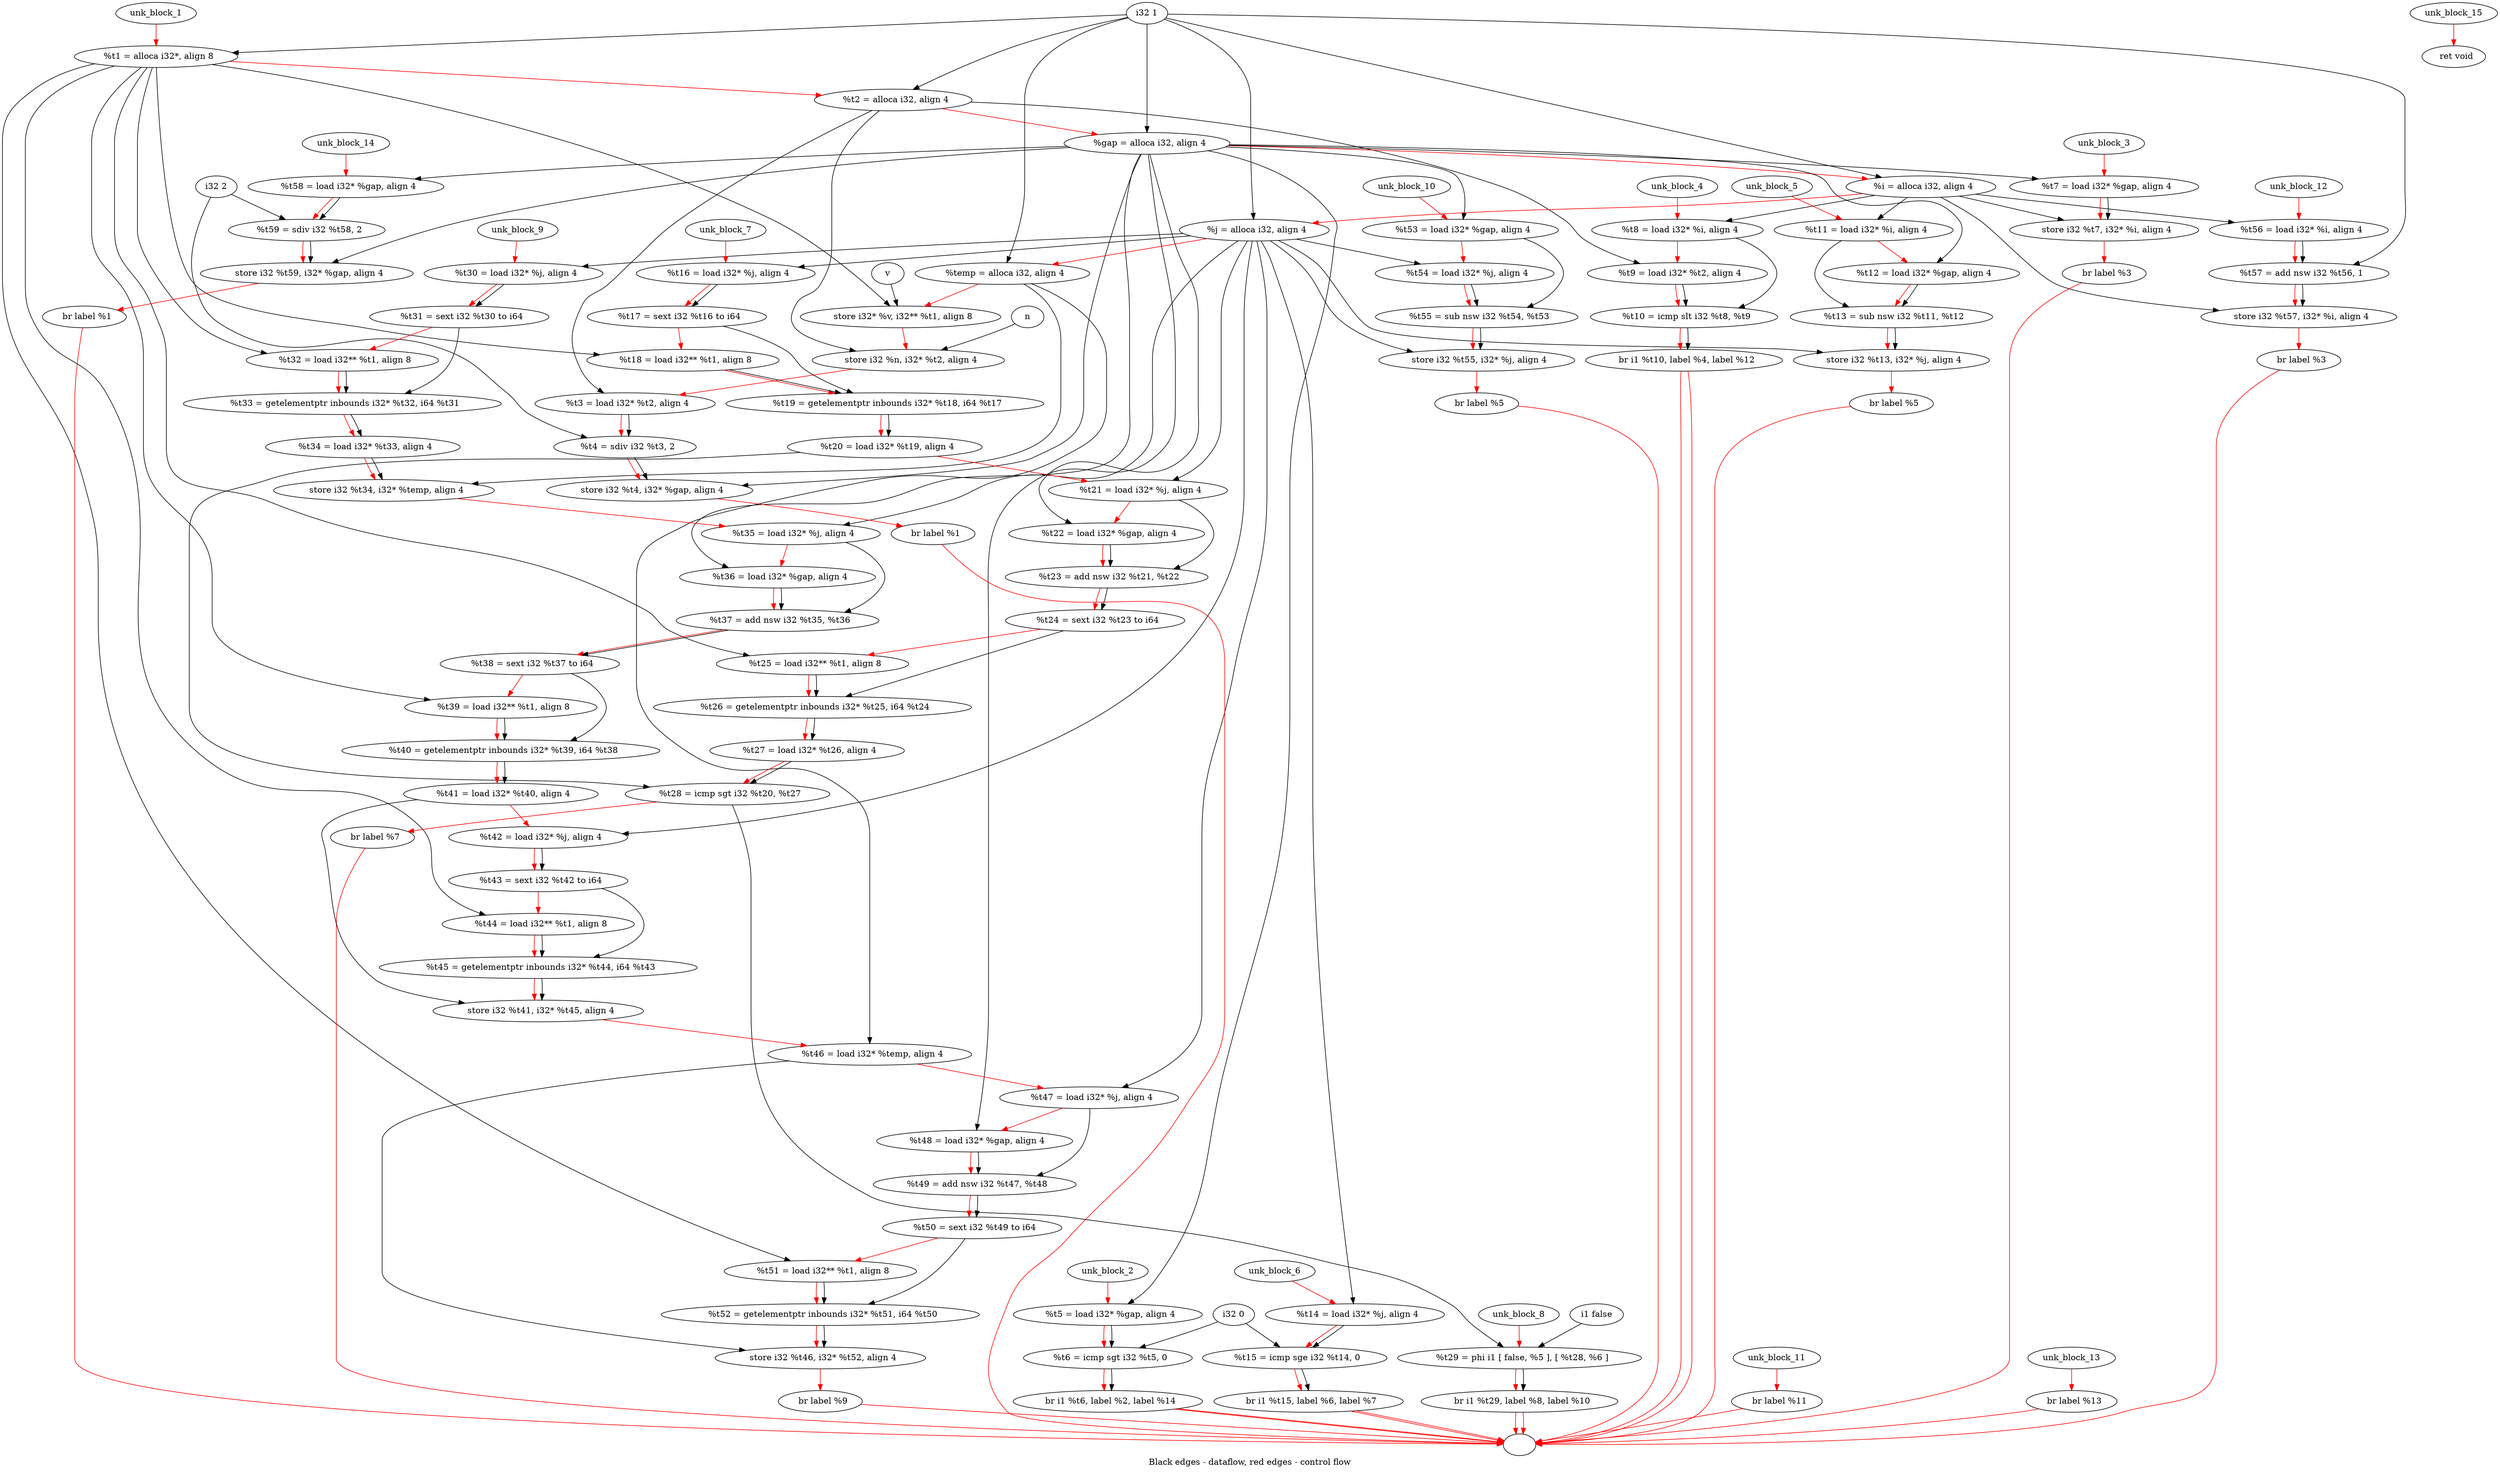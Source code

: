 digraph G {
compound=true
label="Black edges - dataflow, red edges - control flow"
"t1" [label="  %t1 = alloca i32*, align 8"]
"t2" [label="  %t2 = alloca i32, align 4"]
"gap" [label="  %gap = alloca i32, align 4"]
"i" [label="  %i = alloca i32, align 4"]
"j" [label="  %j = alloca i32, align 4"]
"temp" [label="  %temp = alloca i32, align 4"]
"_1" [label="  store i32* %v, i32** %t1, align 8"]
"_2" [label="  store i32 %n, i32* %t2, align 4"]
"t3" [label="  %t3 = load i32* %t2, align 4"]
"t4" [label="  %t4 = sdiv i32 %t3, 2"]
"_3" [label="  store i32 %t4, i32* %gap, align 4"]
"_4" [label="  br label %1"]
"unk_block_1" -> "t1"[color=red]
"i32 1" -> "t1"
"t1" -> "t2"[color=red weight=2]
"i32 1" -> "t2"
"t2" -> "gap"[color=red weight=2]
"i32 1" -> "gap"
"gap" -> "i"[color=red weight=2]
"i32 1" -> "i"
"i" -> "j"[color=red weight=2]
"i32 1" -> "j"
"j" -> "temp"[color=red weight=2]
"i32 1" -> "temp"
"temp" -> "_1"[color=red weight=2]
"v" -> "_1"
"t1" -> "_1"
"_1" -> "_2"[color=red weight=2]
"n" -> "_2"
"t2" -> "_2"
"_2" -> "t3"[color=red weight=2]
"t2" -> "t3"
"t3" -> "t4"[color=red weight=2]
"t3" -> "t4"
"i32 2" -> "t4"
"t4" -> "_3"[color=red weight=2]
"t4" -> "_3"
"gap" -> "_3"
"_3" -> "_4"[color=red weight=2]
"_4" -> ""[color=red]

"t5" [label="  %t5 = load i32* %gap, align 4"]
"t6" [label="  %t6 = icmp sgt i32 %t5, 0"]
"_5" [label="  br i1 %t6, label %2, label %14"]
"unk_block_2" -> "t5"[color=red]
"gap" -> "t5"
"t5" -> "t6"[color=red weight=2]
"t5" -> "t6"
"i32 0" -> "t6"
"t6" -> "_5"[color=red weight=2]
"t6" -> "_5"
"_5" -> ""[color=red]
"_5" -> ""[color=red]

"t7" [label="  %t7 = load i32* %gap, align 4"]
"_6" [label="  store i32 %t7, i32* %i, align 4"]
"_7" [label="  br label %3"]
"unk_block_3" -> "t7"[color=red]
"gap" -> "t7"
"t7" -> "_6"[color=red weight=2]
"t7" -> "_6"
"i" -> "_6"
"_6" -> "_7"[color=red weight=2]
"_7" -> ""[color=red]

"t8" [label="  %t8 = load i32* %i, align 4"]
"t9" [label="  %t9 = load i32* %t2, align 4"]
"t10" [label="  %t10 = icmp slt i32 %t8, %t9"]
"_8" [label="  br i1 %t10, label %4, label %12"]
"unk_block_4" -> "t8"[color=red]
"i" -> "t8"
"t8" -> "t9"[color=red weight=2]
"t2" -> "t9"
"t9" -> "t10"[color=red weight=2]
"t8" -> "t10"
"t9" -> "t10"
"t10" -> "_8"[color=red weight=2]
"t10" -> "_8"
"_8" -> ""[color=red]
"_8" -> ""[color=red]

"t11" [label="  %t11 = load i32* %i, align 4"]
"t12" [label="  %t12 = load i32* %gap, align 4"]
"t13" [label="  %t13 = sub nsw i32 %t11, %t12"]
"_9" [label="  store i32 %t13, i32* %j, align 4"]
"_10" [label="  br label %5"]
"unk_block_5" -> "t11"[color=red]
"i" -> "t11"
"t11" -> "t12"[color=red weight=2]
"gap" -> "t12"
"t12" -> "t13"[color=red weight=2]
"t11" -> "t13"
"t12" -> "t13"
"t13" -> "_9"[color=red weight=2]
"t13" -> "_9"
"j" -> "_9"
"_9" -> "_10"[color=red weight=2]
"_10" -> ""[color=red]

"t14" [label="  %t14 = load i32* %j, align 4"]
"t15" [label="  %t15 = icmp sge i32 %t14, 0"]
"_11" [label="  br i1 %t15, label %6, label %7"]
"unk_block_6" -> "t14"[color=red]
"j" -> "t14"
"t14" -> "t15"[color=red weight=2]
"t14" -> "t15"
"i32 0" -> "t15"
"t15" -> "_11"[color=red weight=2]
"t15" -> "_11"
"_11" -> ""[color=red]
"_11" -> ""[color=red]

"t16" [label="  %t16 = load i32* %j, align 4"]
"t17" [label="  %t17 = sext i32 %t16 to i64"]
"t18" [label="  %t18 = load i32** %t1, align 8"]
"t19" [label="  %t19 = getelementptr inbounds i32* %t18, i64 %t17"]
"t20" [label="  %t20 = load i32* %t19, align 4"]
"t21" [label="  %t21 = load i32* %j, align 4"]
"t22" [label="  %t22 = load i32* %gap, align 4"]
"t23" [label="  %t23 = add nsw i32 %t21, %t22"]
"t24" [label="  %t24 = sext i32 %t23 to i64"]
"t25" [label="  %t25 = load i32** %t1, align 8"]
"t26" [label="  %t26 = getelementptr inbounds i32* %t25, i64 %t24"]
"t27" [label="  %t27 = load i32* %t26, align 4"]
"t28" [label="  %t28 = icmp sgt i32 %t20, %t27"]
"_12" [label="  br label %7"]
"unk_block_7" -> "t16"[color=red]
"j" -> "t16"
"t16" -> "t17"[color=red weight=2]
"t16" -> "t17"
"t17" -> "t18"[color=red weight=2]
"t1" -> "t18"
"t18" -> "t19"[color=red weight=2]
"t18" -> "t19"
"t17" -> "t19"
"t19" -> "t20"[color=red weight=2]
"t19" -> "t20"
"t20" -> "t21"[color=red weight=2]
"j" -> "t21"
"t21" -> "t22"[color=red weight=2]
"gap" -> "t22"
"t22" -> "t23"[color=red weight=2]
"t21" -> "t23"
"t22" -> "t23"
"t23" -> "t24"[color=red weight=2]
"t23" -> "t24"
"t24" -> "t25"[color=red weight=2]
"t1" -> "t25"
"t25" -> "t26"[color=red weight=2]
"t25" -> "t26"
"t24" -> "t26"
"t26" -> "t27"[color=red weight=2]
"t26" -> "t27"
"t27" -> "t28"[color=red weight=2]
"t20" -> "t28"
"t27" -> "t28"
"t28" -> "_12"[color=red weight=2]
"_12" -> ""[color=red]

"t29" [label="  %t29 = phi i1 [ false, %5 ], [ %t28, %6 ]"]
"_13" [label="  br i1 %t29, label %8, label %10"]
"unk_block_8" -> "t29"[color=red]
"i1 false" -> "t29"
"t28" -> "t29"
"t29" -> "_13"[color=red weight=2]
"t29" -> "_13"
"_13" -> ""[color=red]
"_13" -> ""[color=red]

"t30" [label="  %t30 = load i32* %j, align 4"]
"t31" [label="  %t31 = sext i32 %t30 to i64"]
"t32" [label="  %t32 = load i32** %t1, align 8"]
"t33" [label="  %t33 = getelementptr inbounds i32* %t32, i64 %t31"]
"t34" [label="  %t34 = load i32* %t33, align 4"]
"_14" [label="  store i32 %t34, i32* %temp, align 4"]
"t35" [label="  %t35 = load i32* %j, align 4"]
"t36" [label="  %t36 = load i32* %gap, align 4"]
"t37" [label="  %t37 = add nsw i32 %t35, %t36"]
"t38" [label="  %t38 = sext i32 %t37 to i64"]
"t39" [label="  %t39 = load i32** %t1, align 8"]
"t40" [label="  %t40 = getelementptr inbounds i32* %t39, i64 %t38"]
"t41" [label="  %t41 = load i32* %t40, align 4"]
"t42" [label="  %t42 = load i32* %j, align 4"]
"t43" [label="  %t43 = sext i32 %t42 to i64"]
"t44" [label="  %t44 = load i32** %t1, align 8"]
"t45" [label="  %t45 = getelementptr inbounds i32* %t44, i64 %t43"]
"_15" [label="  store i32 %t41, i32* %t45, align 4"]
"t46" [label="  %t46 = load i32* %temp, align 4"]
"t47" [label="  %t47 = load i32* %j, align 4"]
"t48" [label="  %t48 = load i32* %gap, align 4"]
"t49" [label="  %t49 = add nsw i32 %t47, %t48"]
"t50" [label="  %t50 = sext i32 %t49 to i64"]
"t51" [label="  %t51 = load i32** %t1, align 8"]
"t52" [label="  %t52 = getelementptr inbounds i32* %t51, i64 %t50"]
"_16" [label="  store i32 %t46, i32* %t52, align 4"]
"_17" [label="  br label %9"]
"unk_block_9" -> "t30"[color=red]
"j" -> "t30"
"t30" -> "t31"[color=red weight=2]
"t30" -> "t31"
"t31" -> "t32"[color=red weight=2]
"t1" -> "t32"
"t32" -> "t33"[color=red weight=2]
"t32" -> "t33"
"t31" -> "t33"
"t33" -> "t34"[color=red weight=2]
"t33" -> "t34"
"t34" -> "_14"[color=red weight=2]
"t34" -> "_14"
"temp" -> "_14"
"_14" -> "t35"[color=red weight=2]
"j" -> "t35"
"t35" -> "t36"[color=red weight=2]
"gap" -> "t36"
"t36" -> "t37"[color=red weight=2]
"t35" -> "t37"
"t36" -> "t37"
"t37" -> "t38"[color=red weight=2]
"t37" -> "t38"
"t38" -> "t39"[color=red weight=2]
"t1" -> "t39"
"t39" -> "t40"[color=red weight=2]
"t39" -> "t40"
"t38" -> "t40"
"t40" -> "t41"[color=red weight=2]
"t40" -> "t41"
"t41" -> "t42"[color=red weight=2]
"j" -> "t42"
"t42" -> "t43"[color=red weight=2]
"t42" -> "t43"
"t43" -> "t44"[color=red weight=2]
"t1" -> "t44"
"t44" -> "t45"[color=red weight=2]
"t44" -> "t45"
"t43" -> "t45"
"t45" -> "_15"[color=red weight=2]
"t41" -> "_15"
"t45" -> "_15"
"_15" -> "t46"[color=red weight=2]
"temp" -> "t46"
"t46" -> "t47"[color=red weight=2]
"j" -> "t47"
"t47" -> "t48"[color=red weight=2]
"gap" -> "t48"
"t48" -> "t49"[color=red weight=2]
"t47" -> "t49"
"t48" -> "t49"
"t49" -> "t50"[color=red weight=2]
"t49" -> "t50"
"t50" -> "t51"[color=red weight=2]
"t1" -> "t51"
"t51" -> "t52"[color=red weight=2]
"t51" -> "t52"
"t50" -> "t52"
"t52" -> "_16"[color=red weight=2]
"t46" -> "_16"
"t52" -> "_16"
"_16" -> "_17"[color=red weight=2]
"_17" -> ""[color=red]

"t53" [label="  %t53 = load i32* %gap, align 4"]
"t54" [label="  %t54 = load i32* %j, align 4"]
"t55" [label="  %t55 = sub nsw i32 %t54, %t53"]
"_18" [label="  store i32 %t55, i32* %j, align 4"]
"_19" [label="  br label %5"]
"unk_block_10" -> "t53"[color=red]
"gap" -> "t53"
"t53" -> "t54"[color=red weight=2]
"j" -> "t54"
"t54" -> "t55"[color=red weight=2]
"t54" -> "t55"
"t53" -> "t55"
"t55" -> "_18"[color=red weight=2]
"t55" -> "_18"
"j" -> "_18"
"_18" -> "_19"[color=red weight=2]
"_19" -> ""[color=red]

"_20" [label="  br label %11"]
"unk_block_11" -> "_20"[color=red]
"_20" -> ""[color=red]

"t56" [label="  %t56 = load i32* %i, align 4"]
"t57" [label="  %t57 = add nsw i32 %t56, 1"]
"_21" [label="  store i32 %t57, i32* %i, align 4"]
"_22" [label="  br label %3"]
"unk_block_12" -> "t56"[color=red]
"i" -> "t56"
"t56" -> "t57"[color=red weight=2]
"t56" -> "t57"
"i32 1" -> "t57"
"t57" -> "_21"[color=red weight=2]
"t57" -> "_21"
"i" -> "_21"
"_21" -> "_22"[color=red weight=2]
"_22" -> ""[color=red]

"_23" [label="  br label %13"]
"unk_block_13" -> "_23"[color=red]
"_23" -> ""[color=red]

"t58" [label="  %t58 = load i32* %gap, align 4"]
"t59" [label="  %t59 = sdiv i32 %t58, 2"]
"_24" [label="  store i32 %t59, i32* %gap, align 4"]
"_25" [label="  br label %1"]
"unk_block_14" -> "t58"[color=red]
"gap" -> "t58"
"t58" -> "t59"[color=red weight=2]
"t58" -> "t59"
"i32 2" -> "t59"
"t59" -> "_24"[color=red weight=2]
"t59" -> "_24"
"gap" -> "_24"
"_24" -> "_25"[color=red weight=2]
"_25" -> ""[color=red]

"_26" [label="  ret void"]
"unk_block_15" -> "_26"[color=red]

}
